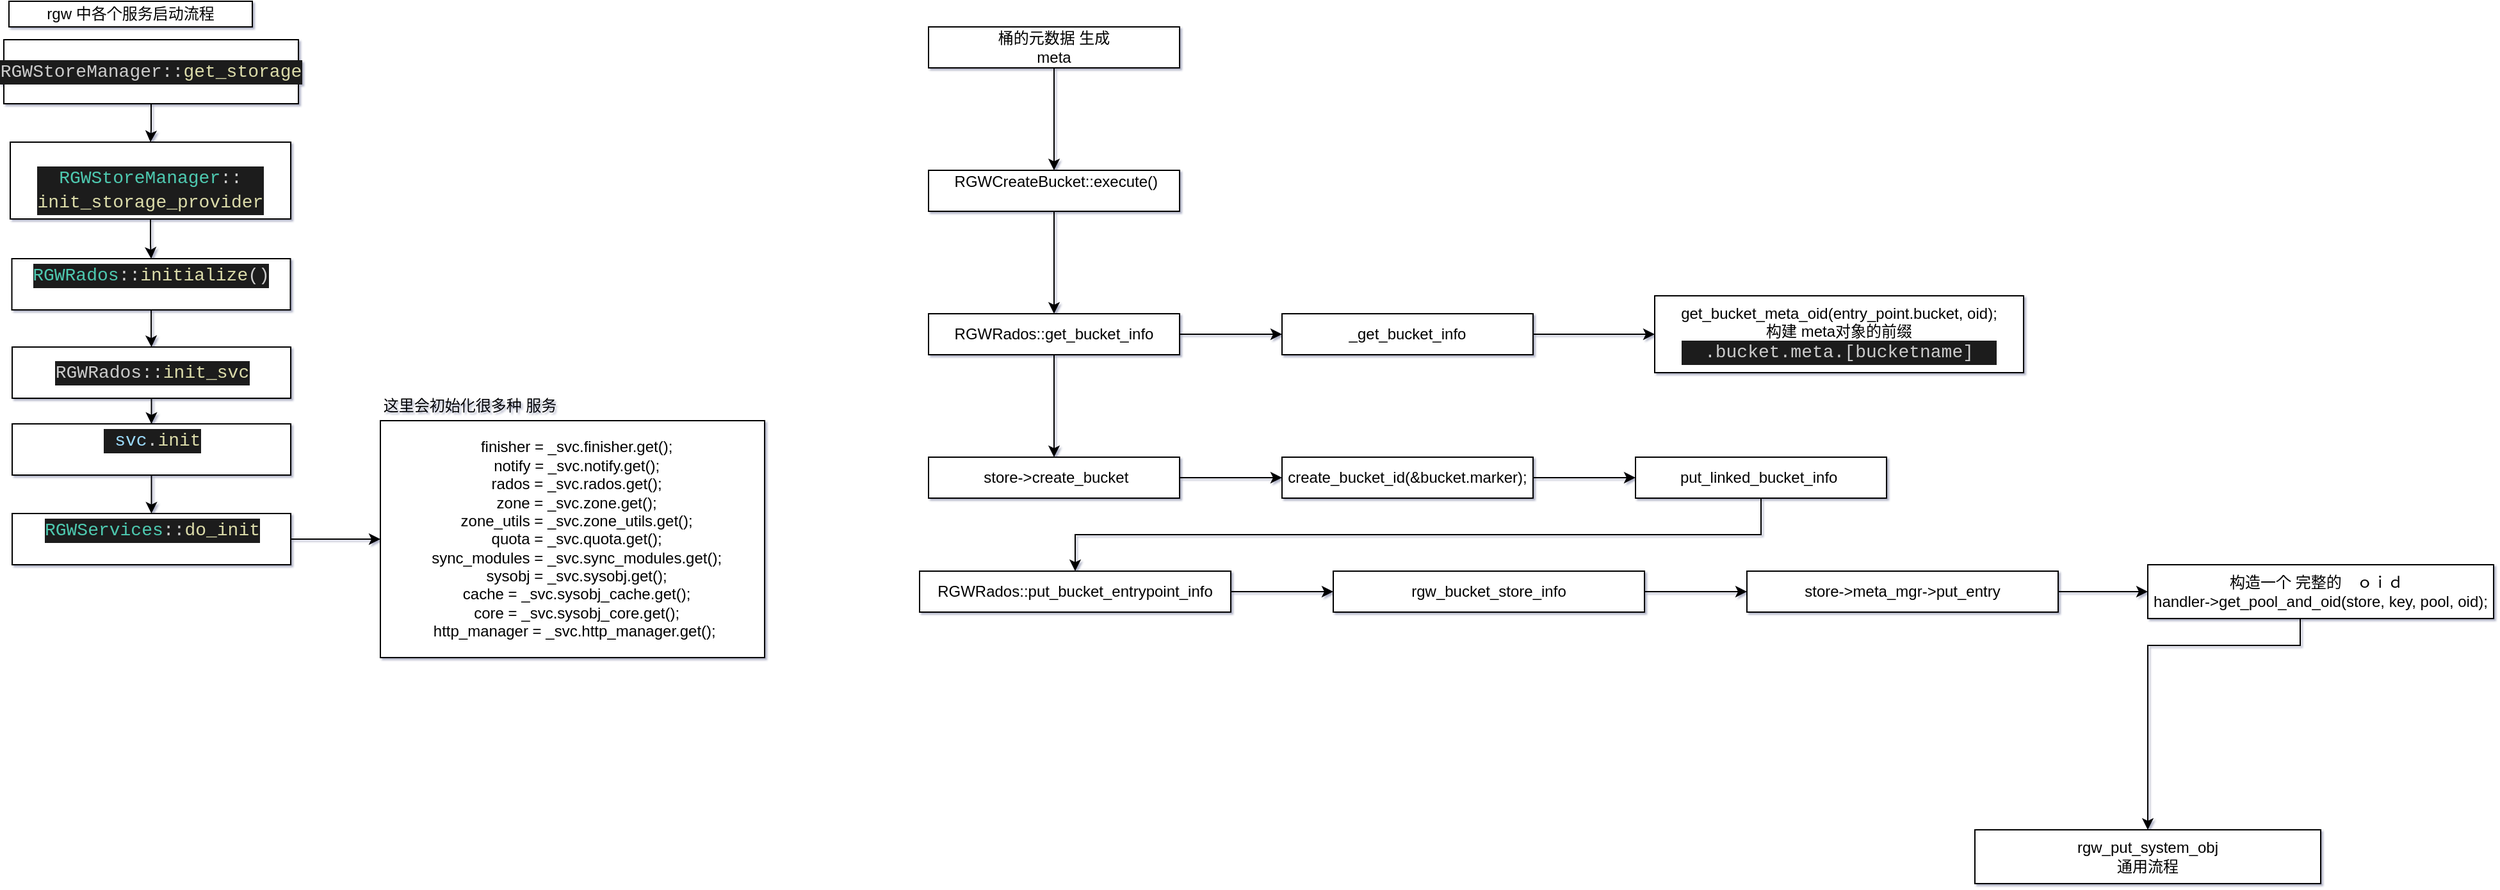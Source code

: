 <mxfile version="21.6.8" type="github">
  <diagram name="第 1 页" id="vbbRplhO5rjdBHYVbgLp">
    <mxGraphModel dx="1436" dy="742" grid="1" gridSize="7" guides="1" tooltips="1" connect="1" arrows="1" fold="1" page="1" pageScale="1" pageWidth="12000" pageHeight="12000" math="0" shadow="1">
      <root>
        <mxCell id="0" />
        <mxCell id="1" parent="0" />
        <mxCell id="mleYgtzhbft6N6-4qK0f-1" value="rgw 中各个服务启动流程" style="rounded=0;whiteSpace=wrap;html=1;" parent="1" vertex="1">
          <mxGeometry x="80" y="60" width="190" height="20" as="geometry" />
        </mxCell>
        <mxCell id="mleYgtzhbft6N6-4qK0f-4" value="" style="edgeStyle=orthogonalEdgeStyle;rounded=0;orthogonalLoop=1;jettySize=auto;html=1;" parent="1" source="mleYgtzhbft6N6-4qK0f-2" target="mleYgtzhbft6N6-4qK0f-3" edge="1">
          <mxGeometry relative="1" as="geometry" />
        </mxCell>
        <mxCell id="mleYgtzhbft6N6-4qK0f-2" value="&lt;div style=&quot;color: rgb(204, 204, 204); background-color: rgb(31, 31, 31); font-family: Consolas, &amp;quot;Courier New&amp;quot;, monospace; font-size: 14px; line-height: 19px;&quot;&gt;RGWStoreManager::&lt;span style=&quot;color: #dcdcaa;&quot;&gt;get_storage&lt;/span&gt;&lt;/div&gt;" style="rounded=0;whiteSpace=wrap;html=1;" parent="1" vertex="1">
          <mxGeometry x="76" y="90" width="230" height="50" as="geometry" />
        </mxCell>
        <mxCell id="mleYgtzhbft6N6-4qK0f-6" value="" style="edgeStyle=orthogonalEdgeStyle;rounded=0;orthogonalLoop=1;jettySize=auto;html=1;" parent="1" source="mleYgtzhbft6N6-4qK0f-3" target="mleYgtzhbft6N6-4qK0f-5" edge="1">
          <mxGeometry relative="1" as="geometry" />
        </mxCell>
        <mxCell id="mleYgtzhbft6N6-4qK0f-3" value="&lt;br&gt;&lt;div style=&quot;color: rgb(204, 204, 204); background-color: rgb(31, 31, 31); font-family: Consolas, &amp;quot;Courier New&amp;quot;, monospace; font-weight: normal; font-size: 14px; line-height: 19px;&quot;&gt;&lt;div&gt;&lt;span style=&quot;color: #4ec9b0;&quot;&gt;RGWStoreManager&lt;/span&gt;&lt;span style=&quot;color: #cccccc;&quot;&gt;::&lt;/span&gt;&lt;/div&gt;&lt;div&gt;&lt;span style=&quot;color: rgb(220, 220, 170);&quot;&gt;init_storage_provider&lt;/span&gt;&lt;/div&gt;&lt;/div&gt;" style="rounded=0;whiteSpace=wrap;html=1;" parent="1" vertex="1">
          <mxGeometry x="81" y="170" width="219" height="60" as="geometry" />
        </mxCell>
        <mxCell id="mleYgtzhbft6N6-4qK0f-8" value="" style="edgeStyle=orthogonalEdgeStyle;rounded=0;orthogonalLoop=1;jettySize=auto;html=1;" parent="1" source="mleYgtzhbft6N6-4qK0f-5" target="mleYgtzhbft6N6-4qK0f-7" edge="1">
          <mxGeometry relative="1" as="geometry" />
        </mxCell>
        <mxCell id="mleYgtzhbft6N6-4qK0f-5" value="&#xa;&lt;div style=&quot;color: rgb(204, 204, 204); background-color: rgb(31, 31, 31); font-family: Consolas, &amp;quot;Courier New&amp;quot;, monospace; font-weight: normal; font-size: 14px; line-height: 19px;&quot;&gt;&lt;div&gt;&lt;span style=&quot;color: #4ec9b0;&quot;&gt;RGWRados&lt;/span&gt;&lt;span style=&quot;color: #cccccc;&quot;&gt;::&lt;/span&gt;&lt;span style=&quot;color: #dcdcaa;&quot;&gt;initialize&lt;/span&gt;&lt;span style=&quot;color: #cccccc;&quot;&gt;()&lt;/span&gt;&lt;/div&gt;&lt;/div&gt;&#xa;&#xa;" style="rounded=0;whiteSpace=wrap;html=1;" parent="1" vertex="1">
          <mxGeometry x="82.25" y="261" width="217.5" height="40" as="geometry" />
        </mxCell>
        <mxCell id="mleYgtzhbft6N6-4qK0f-10" value="" style="edgeStyle=orthogonalEdgeStyle;rounded=0;orthogonalLoop=1;jettySize=auto;html=1;" parent="1" source="mleYgtzhbft6N6-4qK0f-7" target="mleYgtzhbft6N6-4qK0f-9" edge="1">
          <mxGeometry relative="1" as="geometry" />
        </mxCell>
        <mxCell id="mleYgtzhbft6N6-4qK0f-7" value="&lt;div style=&quot;color: rgb(204, 204, 204); background-color: rgb(31, 31, 31); font-family: Consolas, &amp;quot;Courier New&amp;quot;, monospace; font-size: 14px; line-height: 19px;&quot;&gt;RGWRados::&lt;span style=&quot;color: #dcdcaa;&quot;&gt;init_svc&lt;/span&gt;&lt;/div&gt;" style="rounded=0;whiteSpace=wrap;html=1;" parent="1" vertex="1">
          <mxGeometry x="82.5" y="330" width="217.5" height="40" as="geometry" />
        </mxCell>
        <mxCell id="mleYgtzhbft6N6-4qK0f-12" value="" style="edgeStyle=orthogonalEdgeStyle;rounded=0;orthogonalLoop=1;jettySize=auto;html=1;" parent="1" source="mleYgtzhbft6N6-4qK0f-9" target="mleYgtzhbft6N6-4qK0f-11" edge="1">
          <mxGeometry relative="1" as="geometry" />
        </mxCell>
        <mxCell id="mleYgtzhbft6N6-4qK0f-9" value="&#xa;&lt;div style=&quot;color: rgb(204, 204, 204); background-color: rgb(31, 31, 31); font-family: Consolas, &amp;quot;Courier New&amp;quot;, monospace; font-weight: normal; font-size: 14px; line-height: 19px;&quot;&gt;&lt;div&gt;&lt;span style=&quot;color: #cccccc;&quot;&gt;&amp;nbsp;&lt;/span&gt;&lt;span style=&quot;color: #9cdcfe;&quot;&gt;svc&lt;/span&gt;&lt;span style=&quot;color: #cccccc;&quot;&gt;.&lt;/span&gt;&lt;span style=&quot;color: #dcdcaa;&quot;&gt;init&lt;/span&gt;&lt;/div&gt;&lt;/div&gt;&#xa;&#xa;" style="rounded=0;whiteSpace=wrap;html=1;" parent="1" vertex="1">
          <mxGeometry x="82.5" y="390" width="217.5" height="40" as="geometry" />
        </mxCell>
        <mxCell id="mleYgtzhbft6N6-4qK0f-14" value="" style="edgeStyle=orthogonalEdgeStyle;rounded=0;orthogonalLoop=1;jettySize=auto;html=1;" parent="1" source="mleYgtzhbft6N6-4qK0f-11" target="mleYgtzhbft6N6-4qK0f-13" edge="1">
          <mxGeometry relative="1" as="geometry" />
        </mxCell>
        <mxCell id="mleYgtzhbft6N6-4qK0f-11" value="&#xa;&lt;div style=&quot;color: rgb(204, 204, 204); background-color: rgb(31, 31, 31); font-family: Consolas, &amp;quot;Courier New&amp;quot;, monospace; font-weight: normal; font-size: 14px; line-height: 19px;&quot;&gt;&lt;div&gt;&lt;span style=&quot;color: #4ec9b0;&quot;&gt;RGWServices&lt;/span&gt;&lt;span style=&quot;color: #cccccc;&quot;&gt;::&lt;/span&gt;&lt;span style=&quot;color: #dcdcaa;&quot;&gt;do_init&lt;/span&gt;&lt;/div&gt;&lt;/div&gt;&#xa;&#xa;" style="rounded=0;whiteSpace=wrap;html=1;" parent="1" vertex="1">
          <mxGeometry x="82.5" y="460" width="217.5" height="40" as="geometry" />
        </mxCell>
        <mxCell id="mleYgtzhbft6N6-4qK0f-13" value="&lt;span style=&quot;background-color: initial;&quot;&gt;&amp;nbsp; finisher = _svc.finisher.get();&lt;/span&gt;&lt;br&gt;&lt;div&gt;&amp;nbsp; notify = _svc.notify.get();&lt;/div&gt;&lt;div&gt;&amp;nbsp; rados = _svc.rados.get();&lt;/div&gt;&lt;div&gt;&amp;nbsp; zone = _svc.zone.get();&lt;/div&gt;&lt;div&gt;&amp;nbsp; zone_utils = _svc.zone_utils.get();&lt;/div&gt;&lt;div&gt;&amp;nbsp; quota = _svc.quota.get();&lt;/div&gt;&lt;div&gt;&amp;nbsp; sync_modules = _svc.sync_modules.get();&lt;/div&gt;&lt;div&gt;&amp;nbsp; sysobj = _svc.sysobj.get();&lt;/div&gt;&lt;div&gt;&amp;nbsp; cache = _svc.sysobj_cache.get();&lt;/div&gt;&lt;div&gt;&amp;nbsp; core = _svc.sysobj_core.get();&lt;/div&gt;&amp;nbsp; http_manager = _svc.http_manager.get();&amp;nbsp;" style="whiteSpace=wrap;html=1;rounded=0;" parent="1" vertex="1">
          <mxGeometry x="370" y="387.5" width="300" height="185" as="geometry" />
        </mxCell>
        <mxCell id="mleYgtzhbft6N6-4qK0f-15" value="这里会初始化很多种 服务" style="text;html=1;strokeColor=none;fillColor=none;align=center;verticalAlign=middle;whiteSpace=wrap;rounded=0;" parent="1" vertex="1">
          <mxGeometry x="370" y="365" width="140" height="22.5" as="geometry" />
        </mxCell>
        <mxCell id="msYl1upBDC3CMJgV2yu4-7" value="" style="edgeStyle=orthogonalEdgeStyle;rounded=0;orthogonalLoop=1;jettySize=auto;html=1;" edge="1" parent="1" source="msYl1upBDC3CMJgV2yu4-1" target="msYl1upBDC3CMJgV2yu4-6">
          <mxGeometry relative="1" as="geometry" />
        </mxCell>
        <mxCell id="msYl1upBDC3CMJgV2yu4-1" value="桶的元数据 生成&lt;br&gt;meta&lt;br&gt;" style="rounded=0;whiteSpace=wrap;html=1;" vertex="1" parent="1">
          <mxGeometry x="798" y="80" width="196" height="32" as="geometry" />
        </mxCell>
        <mxCell id="msYl1upBDC3CMJgV2yu4-10" value="" style="edgeStyle=orthogonalEdgeStyle;rounded=0;orthogonalLoop=1;jettySize=auto;html=1;" edge="1" parent="1" source="msYl1upBDC3CMJgV2yu4-6" target="msYl1upBDC3CMJgV2yu4-9">
          <mxGeometry relative="1" as="geometry" />
        </mxCell>
        <mxCell id="msYl1upBDC3CMJgV2yu4-6" value="&lt;div&gt;&amp;nbsp;RGWCreateBucket::execute()&lt;/div&gt;&lt;div&gt;&lt;br&gt;&lt;/div&gt;" style="rounded=0;whiteSpace=wrap;html=1;" vertex="1" parent="1">
          <mxGeometry x="798" y="192" width="196" height="32" as="geometry" />
        </mxCell>
        <mxCell id="msYl1upBDC3CMJgV2yu4-12" value="" style="edgeStyle=orthogonalEdgeStyle;rounded=0;orthogonalLoop=1;jettySize=auto;html=1;" edge="1" parent="1" source="msYl1upBDC3CMJgV2yu4-9" target="msYl1upBDC3CMJgV2yu4-11">
          <mxGeometry relative="1" as="geometry" />
        </mxCell>
        <mxCell id="msYl1upBDC3CMJgV2yu4-18" value="" style="edgeStyle=orthogonalEdgeStyle;rounded=0;orthogonalLoop=1;jettySize=auto;html=1;" edge="1" parent="1" source="msYl1upBDC3CMJgV2yu4-9" target="msYl1upBDC3CMJgV2yu4-17">
          <mxGeometry relative="1" as="geometry" />
        </mxCell>
        <mxCell id="msYl1upBDC3CMJgV2yu4-9" value="&lt;div&gt;RGWRados::get_bucket_info&lt;br&gt;&lt;/div&gt;" style="rounded=0;whiteSpace=wrap;html=1;" vertex="1" parent="1">
          <mxGeometry x="798" y="304" width="196" height="32" as="geometry" />
        </mxCell>
        <mxCell id="msYl1upBDC3CMJgV2yu4-14" value="" style="edgeStyle=orthogonalEdgeStyle;rounded=0;orthogonalLoop=1;jettySize=auto;html=1;" edge="1" parent="1" source="msYl1upBDC3CMJgV2yu4-11" target="msYl1upBDC3CMJgV2yu4-13">
          <mxGeometry relative="1" as="geometry" />
        </mxCell>
        <mxCell id="msYl1upBDC3CMJgV2yu4-11" value="&lt;div&gt;_get_bucket_info&lt;br&gt;&lt;/div&gt;" style="rounded=0;whiteSpace=wrap;html=1;" vertex="1" parent="1">
          <mxGeometry x="1074" y="304" width="196" height="32" as="geometry" />
        </mxCell>
        <mxCell id="msYl1upBDC3CMJgV2yu4-13" value="get_bucket_meta_oid(entry_point.bucket, oid);&lt;br&gt;构建 meta对象的前缀&lt;br&gt;&lt;div style=&quot;color: rgb(204, 204, 204); background-color: rgb(31, 31, 31); font-family: Consolas, &amp;quot;Courier New&amp;quot;, monospace; font-size: 14px; line-height: 19px;&quot;&gt;.bucket.meta.[bucketname]&lt;/div&gt;" style="rounded=0;whiteSpace=wrap;html=1;" vertex="1" parent="1">
          <mxGeometry x="1365" y="290" width="288" height="60" as="geometry" />
        </mxCell>
        <mxCell id="msYl1upBDC3CMJgV2yu4-22" value="" style="edgeStyle=orthogonalEdgeStyle;rounded=0;orthogonalLoop=1;jettySize=auto;html=1;" edge="1" parent="1" source="msYl1upBDC3CMJgV2yu4-17" target="msYl1upBDC3CMJgV2yu4-21">
          <mxGeometry relative="1" as="geometry" />
        </mxCell>
        <mxCell id="msYl1upBDC3CMJgV2yu4-17" value="&lt;div&gt;&amp;nbsp;store-&amp;gt;create_bucket&lt;br&gt;&lt;/div&gt;" style="rounded=0;whiteSpace=wrap;html=1;" vertex="1" parent="1">
          <mxGeometry x="798" y="416" width="196" height="32" as="geometry" />
        </mxCell>
        <mxCell id="msYl1upBDC3CMJgV2yu4-24" value="" style="edgeStyle=orthogonalEdgeStyle;rounded=0;orthogonalLoop=1;jettySize=auto;html=1;" edge="1" parent="1" source="msYl1upBDC3CMJgV2yu4-21" target="msYl1upBDC3CMJgV2yu4-23">
          <mxGeometry relative="1" as="geometry" />
        </mxCell>
        <mxCell id="msYl1upBDC3CMJgV2yu4-21" value="&lt;div&gt;create_bucket_id(&amp;amp;bucket.marker);&lt;br&gt;&lt;/div&gt;" style="rounded=0;whiteSpace=wrap;html=1;" vertex="1" parent="1">
          <mxGeometry x="1074" y="416" width="196" height="32" as="geometry" />
        </mxCell>
        <mxCell id="msYl1upBDC3CMJgV2yu4-26" value="" style="edgeStyle=orthogonalEdgeStyle;rounded=0;orthogonalLoop=1;jettySize=auto;html=1;exitX=0.5;exitY=1;exitDx=0;exitDy=0;entryX=0.5;entryY=0;entryDx=0;entryDy=0;" edge="1" parent="1" source="msYl1upBDC3CMJgV2yu4-23" target="msYl1upBDC3CMJgV2yu4-25">
          <mxGeometry relative="1" as="geometry">
            <mxPoint x="1350" y="490" as="sourcePoint" />
            <mxPoint x="912.5" y="597" as="targetPoint" />
          </mxGeometry>
        </mxCell>
        <mxCell id="msYl1upBDC3CMJgV2yu4-23" value="&amp;nbsp;put_linked_bucket_info &amp;nbsp;&lt;div style=&quot;color: rgb(204, 204, 204); background-color: rgb(31, 31, 31); font-family: Consolas, &amp;quot;Courier New&amp;quot;, monospace; font-size: 14px; line-height: 19px;&quot;&gt;&lt;/div&gt;" style="rounded=0;whiteSpace=wrap;html=1;" vertex="1" parent="1">
          <mxGeometry x="1350" y="416" width="196" height="32" as="geometry" />
        </mxCell>
        <mxCell id="msYl1upBDC3CMJgV2yu4-28" value="" style="edgeStyle=orthogonalEdgeStyle;rounded=0;orthogonalLoop=1;jettySize=auto;html=1;" edge="1" parent="1" source="msYl1upBDC3CMJgV2yu4-25" target="msYl1upBDC3CMJgV2yu4-27">
          <mxGeometry relative="1" as="geometry" />
        </mxCell>
        <mxCell id="msYl1upBDC3CMJgV2yu4-25" value="RGWRados::put_bucket_entrypoint_info&lt;div style=&quot;color: rgb(204, 204, 204); background-color: rgb(31, 31, 31); font-family: Consolas, &amp;quot;Courier New&amp;quot;, monospace; font-size: 14px; line-height: 19px;&quot;&gt;&lt;/div&gt;" style="rounded=0;whiteSpace=wrap;html=1;" vertex="1" parent="1">
          <mxGeometry x="791" y="505" width="243" height="32" as="geometry" />
        </mxCell>
        <mxCell id="msYl1upBDC3CMJgV2yu4-30" value="" style="edgeStyle=orthogonalEdgeStyle;rounded=0;orthogonalLoop=1;jettySize=auto;html=1;" edge="1" parent="1" source="msYl1upBDC3CMJgV2yu4-27" target="msYl1upBDC3CMJgV2yu4-29">
          <mxGeometry relative="1" as="geometry" />
        </mxCell>
        <mxCell id="msYl1upBDC3CMJgV2yu4-27" value="rgw_bucket_store_info&lt;div style=&quot;color: rgb(204, 204, 204); background-color: rgb(31, 31, 31); font-family: Consolas, &amp;quot;Courier New&amp;quot;, monospace; font-size: 14px; line-height: 19px;&quot;&gt;&lt;/div&gt;" style="rounded=0;whiteSpace=wrap;html=1;" vertex="1" parent="1">
          <mxGeometry x="1114" y="505" width="243" height="32" as="geometry" />
        </mxCell>
        <mxCell id="msYl1upBDC3CMJgV2yu4-32" value="" style="edgeStyle=orthogonalEdgeStyle;rounded=0;orthogonalLoop=1;jettySize=auto;html=1;" edge="1" parent="1" source="msYl1upBDC3CMJgV2yu4-29" target="msYl1upBDC3CMJgV2yu4-31">
          <mxGeometry relative="1" as="geometry" />
        </mxCell>
        <mxCell id="msYl1upBDC3CMJgV2yu4-29" value="store-&amp;gt;meta_mgr-&amp;gt;put_entry&lt;div style=&quot;color: rgb(204, 204, 204); background-color: rgb(31, 31, 31); font-family: Consolas, &amp;quot;Courier New&amp;quot;, monospace; font-size: 14px; line-height: 19px;&quot;&gt;&lt;/div&gt;" style="rounded=0;whiteSpace=wrap;html=1;" vertex="1" parent="1">
          <mxGeometry x="1437" y="505" width="243" height="32" as="geometry" />
        </mxCell>
        <mxCell id="msYl1upBDC3CMJgV2yu4-34" value="" style="edgeStyle=orthogonalEdgeStyle;rounded=0;orthogonalLoop=1;jettySize=auto;html=1;entryX=0.5;entryY=0;entryDx=0;entryDy=0;" edge="1" parent="1" target="msYl1upBDC3CMJgV2yu4-33">
          <mxGeometry relative="1" as="geometry">
            <mxPoint x="1869" y="537.0" as="sourcePoint" />
            <mxPoint x="1169" y="660" as="targetPoint" />
            <Array as="points">
              <mxPoint x="1869" y="563" />
              <mxPoint x="1750" y="563" />
              <mxPoint x="1750" y="700" />
            </Array>
          </mxGeometry>
        </mxCell>
        <mxCell id="msYl1upBDC3CMJgV2yu4-31" value="构造一个 完整的　ｏｉｄ&amp;nbsp;&amp;nbsp;&lt;br&gt;handler-&amp;gt;get_pool_and_oid(store, key, pool, oid);&lt;div style=&quot;color: rgb(204, 204, 204); background-color: rgb(31, 31, 31); font-family: Consolas, &amp;quot;Courier New&amp;quot;, monospace; font-size: 14px; line-height: 19px;&quot;&gt;&lt;/div&gt;" style="rounded=0;whiteSpace=wrap;html=1;" vertex="1" parent="1">
          <mxGeometry x="1750" y="500" width="270" height="42" as="geometry" />
        </mxCell>
        <mxCell id="msYl1upBDC3CMJgV2yu4-33" value="rgw_put_system_obj　&lt;br&gt;通用流程&lt;br&gt;&lt;div style=&quot;color: rgb(204, 204, 204); background-color: rgb(31, 31, 31); font-family: Consolas, &amp;quot;Courier New&amp;quot;, monospace; font-size: 14px; line-height: 19px;&quot;&gt;&lt;/div&gt;" style="rounded=0;whiteSpace=wrap;html=1;" vertex="1" parent="1">
          <mxGeometry x="1615" y="707" width="270" height="42" as="geometry" />
        </mxCell>
      </root>
    </mxGraphModel>
  </diagram>
</mxfile>
